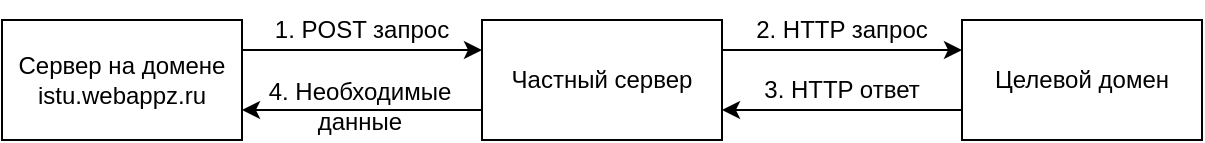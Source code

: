 <mxfile version="20.5.3" type="device"><diagram id="LWrjyanl0xc8zFKVQnAh" name="Страница 1"><mxGraphModel dx="737" dy="1003" grid="1" gridSize="10" guides="1" tooltips="1" connect="1" arrows="1" fold="1" page="1" pageScale="1" pageWidth="827" pageHeight="1169" math="0" shadow="0"><root><mxCell id="0"/><mxCell id="1" parent="0"/><mxCell id="_tOEGDhySBJlGejJFwhO-18" style="edgeStyle=orthogonalEdgeStyle;rounded=0;orthogonalLoop=1;jettySize=auto;html=1;exitX=1;exitY=0.25;exitDx=0;exitDy=0;entryX=0;entryY=0.25;entryDx=0;entryDy=0;" edge="1" parent="1" source="_tOEGDhySBJlGejJFwhO-2" target="_tOEGDhySBJlGejJFwhO-3"><mxGeometry relative="1" as="geometry"/></mxCell><mxCell id="_tOEGDhySBJlGejJFwhO-2" value="Сервер на домене istu.webappz.ru" style="rounded=0;whiteSpace=wrap;html=1;" vertex="1" parent="1"><mxGeometry x="100" y="140" width="120" height="60" as="geometry"/></mxCell><mxCell id="_tOEGDhySBJlGejJFwhO-19" style="edgeStyle=orthogonalEdgeStyle;rounded=0;orthogonalLoop=1;jettySize=auto;html=1;exitX=1;exitY=0.25;exitDx=0;exitDy=0;entryX=0;entryY=0.25;entryDx=0;entryDy=0;" edge="1" parent="1" source="_tOEGDhySBJlGejJFwhO-3" target="_tOEGDhySBJlGejJFwhO-4"><mxGeometry relative="1" as="geometry"/></mxCell><mxCell id="_tOEGDhySBJlGejJFwhO-23" style="edgeStyle=orthogonalEdgeStyle;rounded=0;orthogonalLoop=1;jettySize=auto;html=1;exitX=0;exitY=0.75;exitDx=0;exitDy=0;entryX=1;entryY=0.75;entryDx=0;entryDy=0;" edge="1" parent="1" source="_tOEGDhySBJlGejJFwhO-3" target="_tOEGDhySBJlGejJFwhO-2"><mxGeometry relative="1" as="geometry"/></mxCell><mxCell id="_tOEGDhySBJlGejJFwhO-3" value="Частный сервер" style="rounded=0;whiteSpace=wrap;html=1;" vertex="1" parent="1"><mxGeometry x="340" y="140" width="120" height="60" as="geometry"/></mxCell><mxCell id="_tOEGDhySBJlGejJFwhO-20" style="edgeStyle=orthogonalEdgeStyle;rounded=0;orthogonalLoop=1;jettySize=auto;html=1;exitX=0;exitY=0.75;exitDx=0;exitDy=0;entryX=1;entryY=0.75;entryDx=0;entryDy=0;" edge="1" parent="1" source="_tOEGDhySBJlGejJFwhO-4" target="_tOEGDhySBJlGejJFwhO-3"><mxGeometry relative="1" as="geometry"/></mxCell><mxCell id="_tOEGDhySBJlGejJFwhO-4" value="Целевой домен" style="rounded=0;whiteSpace=wrap;html=1;" vertex="1" parent="1"><mxGeometry x="580" y="140" width="120" height="60" as="geometry"/></mxCell><mxCell id="_tOEGDhySBJlGejJFwhO-12" value="1. POST запрос" style="text;html=1;strokeColor=none;fillColor=none;align=center;verticalAlign=middle;whiteSpace=wrap;rounded=0;rotation=0;" vertex="1" parent="1"><mxGeometry x="230" y="130" width="100" height="30" as="geometry"/></mxCell><mxCell id="_tOEGDhySBJlGejJFwhO-13" value="2. HTTP запрос" style="text;html=1;strokeColor=none;fillColor=none;align=center;verticalAlign=middle;whiteSpace=wrap;rounded=0;rotation=0;" vertex="1" parent="1"><mxGeometry x="470" y="130" width="100" height="30" as="geometry"/></mxCell><mxCell id="_tOEGDhySBJlGejJFwhO-14" value="3. HTTP ответ" style="text;html=1;strokeColor=none;fillColor=none;align=center;verticalAlign=middle;whiteSpace=wrap;rounded=0;rotation=0;" vertex="1" parent="1"><mxGeometry x="470" y="160" width="100" height="30" as="geometry"/></mxCell><mxCell id="_tOEGDhySBJlGejJFwhO-15" value="4. Необходимые данные" style="text;html=1;strokeColor=none;fillColor=none;align=center;verticalAlign=middle;whiteSpace=wrap;rounded=0;rotation=0;" vertex="1" parent="1"><mxGeometry x="229" y="168" width="100" height="30" as="geometry"/></mxCell></root></mxGraphModel></diagram></mxfile>